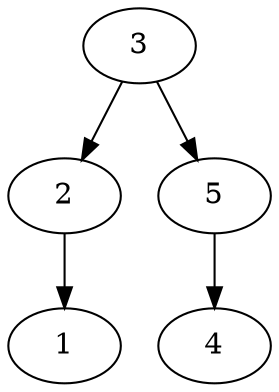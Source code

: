 //插入时
digraph SearchTree {
    3->2;
    2->1;
    3->5;
    5->4;
}


//完成删除后

/*
digraph SearchTree {
    4->2;
    4->5;
}
*/